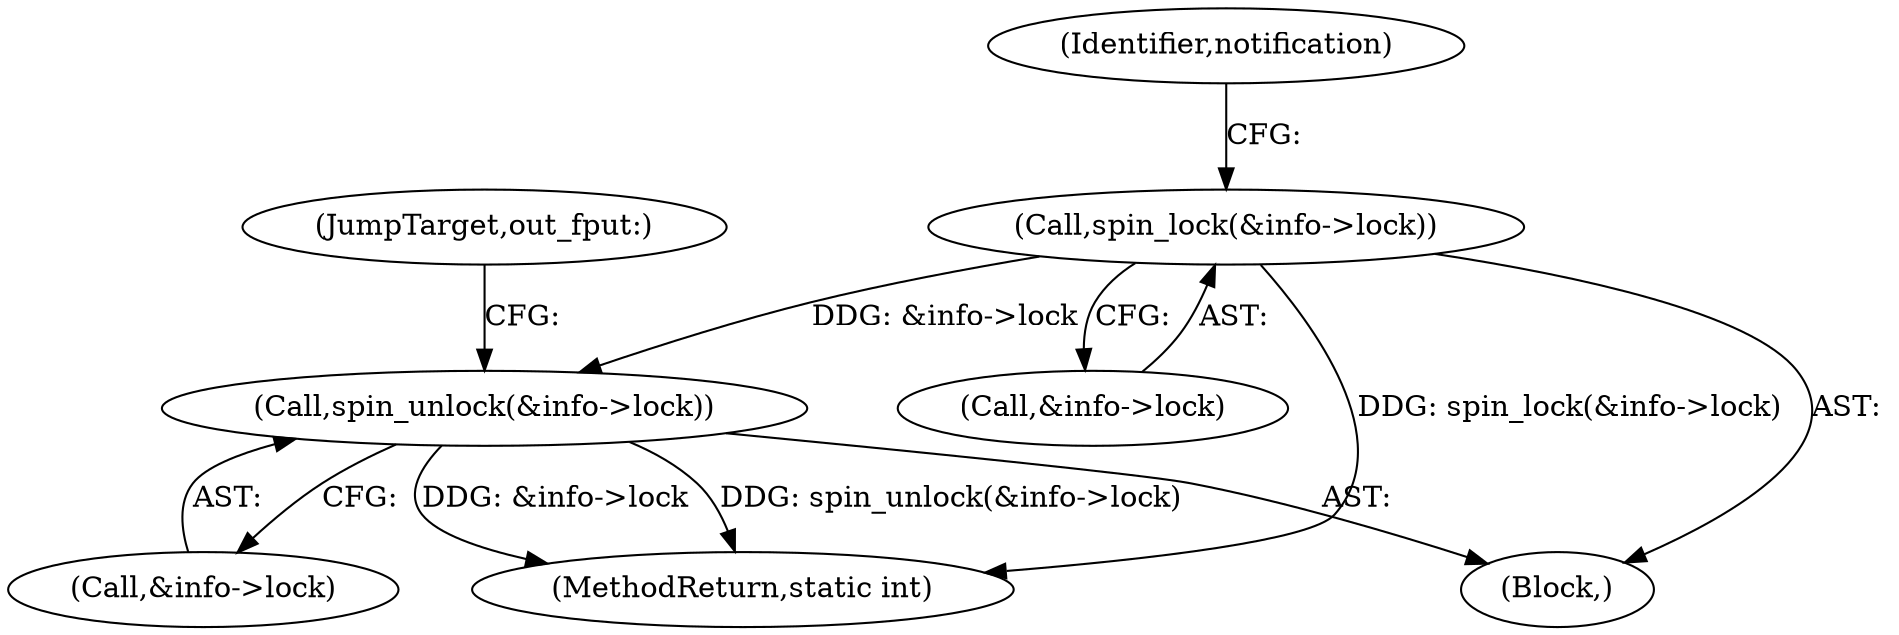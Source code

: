 digraph "0_linux_f991af3daabaecff34684fd51fac80319d1baad1@pointer" {
"1000319" [label="(Call,spin_lock(&info->lock))"];
"1000452" [label="(Call,spin_unlock(&info->lock))"];
"1000473" [label="(MethodReturn,static int)"];
"1000453" [label="(Call,&info->lock)"];
"1000457" [label="(JumpTarget,out_fput:)"];
"1000320" [label="(Call,&info->lock)"];
"1000452" [label="(Call,spin_unlock(&info->lock))"];
"1000319" [label="(Call,spin_lock(&info->lock))"];
"1000106" [label="(Block,)"];
"1000326" [label="(Identifier,notification)"];
"1000319" -> "1000106"  [label="AST: "];
"1000319" -> "1000320"  [label="CFG: "];
"1000320" -> "1000319"  [label="AST: "];
"1000326" -> "1000319"  [label="CFG: "];
"1000319" -> "1000473"  [label="DDG: spin_lock(&info->lock)"];
"1000319" -> "1000452"  [label="DDG: &info->lock"];
"1000452" -> "1000106"  [label="AST: "];
"1000452" -> "1000453"  [label="CFG: "];
"1000453" -> "1000452"  [label="AST: "];
"1000457" -> "1000452"  [label="CFG: "];
"1000452" -> "1000473"  [label="DDG: spin_unlock(&info->lock)"];
"1000452" -> "1000473"  [label="DDG: &info->lock"];
}
